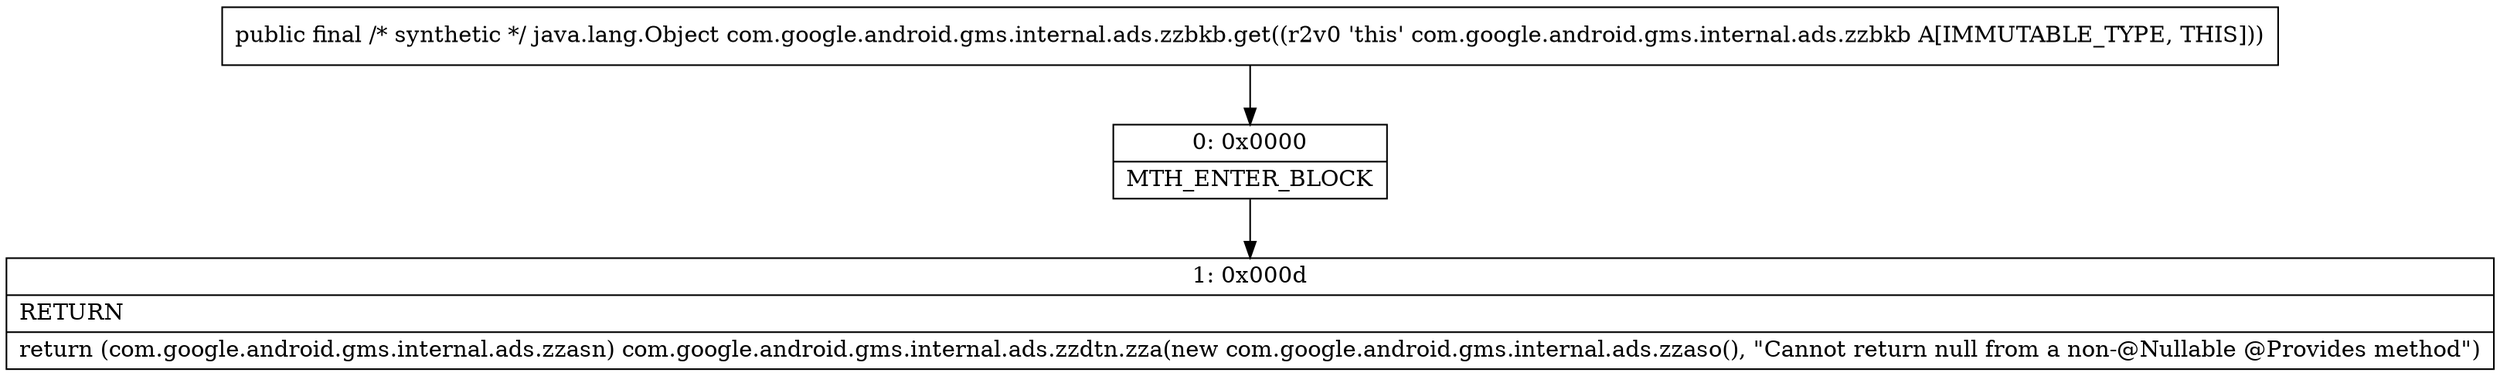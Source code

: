 digraph "CFG forcom.google.android.gms.internal.ads.zzbkb.get()Ljava\/lang\/Object;" {
Node_0 [shape=record,label="{0\:\ 0x0000|MTH_ENTER_BLOCK\l}"];
Node_1 [shape=record,label="{1\:\ 0x000d|RETURN\l|return (com.google.android.gms.internal.ads.zzasn) com.google.android.gms.internal.ads.zzdtn.zza(new com.google.android.gms.internal.ads.zzaso(), \"Cannot return null from a non\-@Nullable @Provides method\")\l}"];
MethodNode[shape=record,label="{public final \/* synthetic *\/ java.lang.Object com.google.android.gms.internal.ads.zzbkb.get((r2v0 'this' com.google.android.gms.internal.ads.zzbkb A[IMMUTABLE_TYPE, THIS])) }"];
MethodNode -> Node_0;
Node_0 -> Node_1;
}

